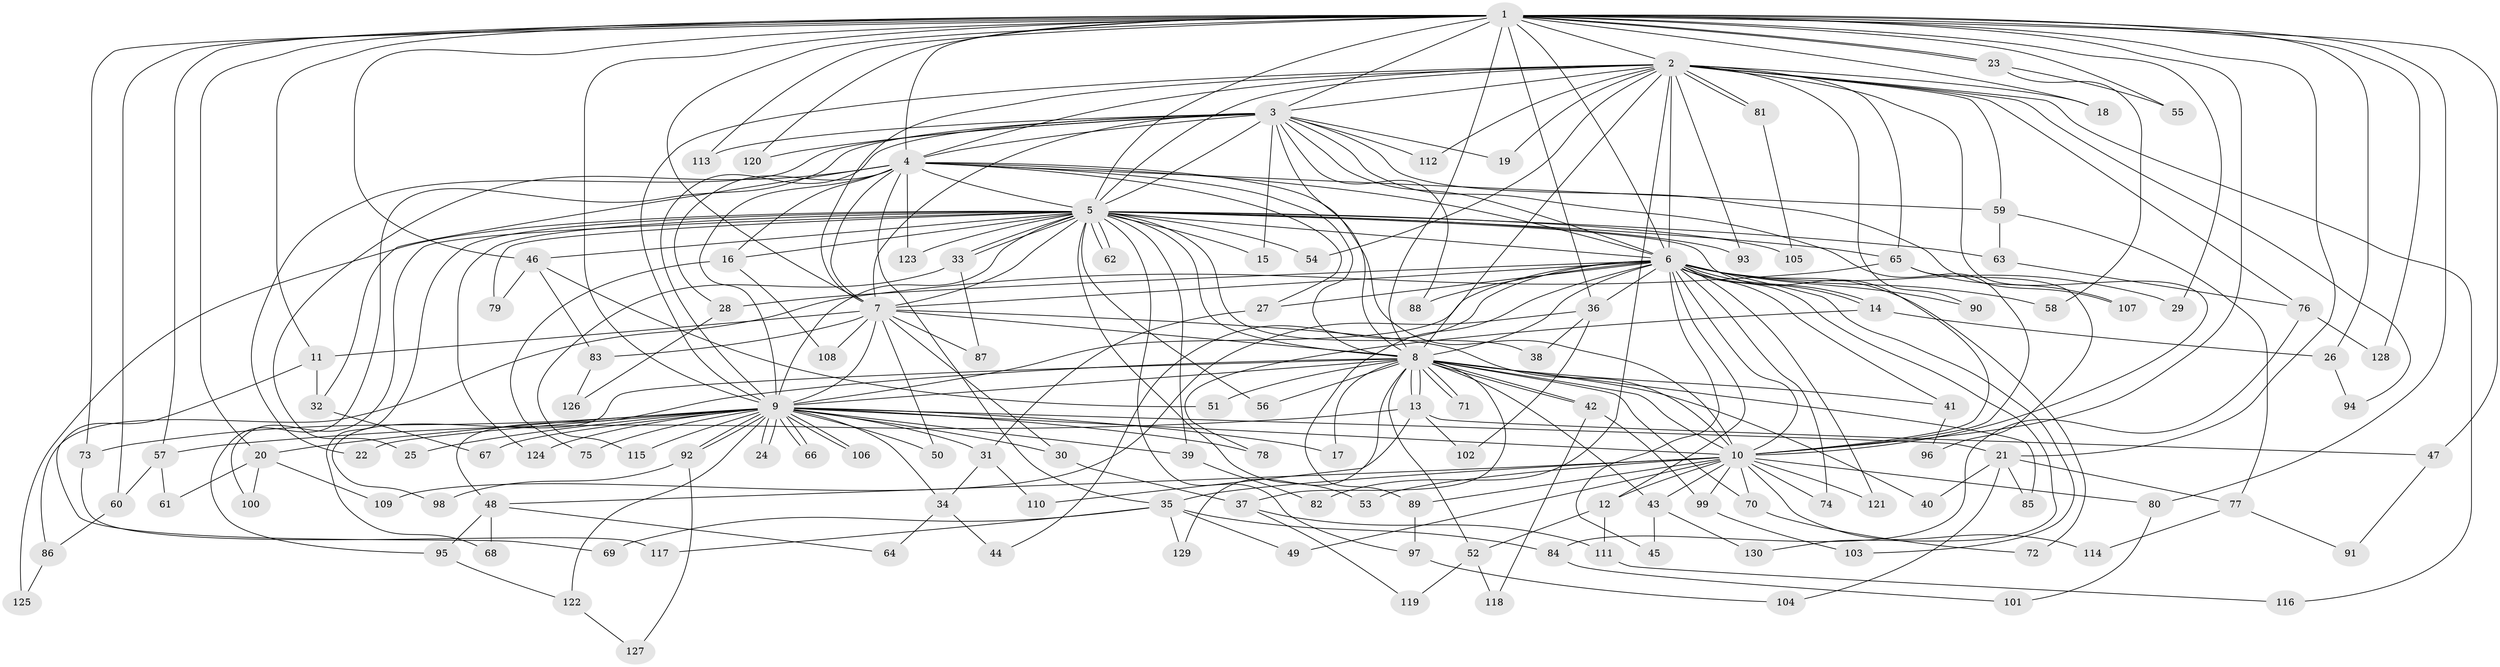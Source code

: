 // Generated by graph-tools (version 1.1) at 2025/14/03/09/25 04:14:00]
// undirected, 130 vertices, 285 edges
graph export_dot {
graph [start="1"]
  node [color=gray90,style=filled];
  1;
  2;
  3;
  4;
  5;
  6;
  7;
  8;
  9;
  10;
  11;
  12;
  13;
  14;
  15;
  16;
  17;
  18;
  19;
  20;
  21;
  22;
  23;
  24;
  25;
  26;
  27;
  28;
  29;
  30;
  31;
  32;
  33;
  34;
  35;
  36;
  37;
  38;
  39;
  40;
  41;
  42;
  43;
  44;
  45;
  46;
  47;
  48;
  49;
  50;
  51;
  52;
  53;
  54;
  55;
  56;
  57;
  58;
  59;
  60;
  61;
  62;
  63;
  64;
  65;
  66;
  67;
  68;
  69;
  70;
  71;
  72;
  73;
  74;
  75;
  76;
  77;
  78;
  79;
  80;
  81;
  82;
  83;
  84;
  85;
  86;
  87;
  88;
  89;
  90;
  91;
  92;
  93;
  94;
  95;
  96;
  97;
  98;
  99;
  100;
  101;
  102;
  103;
  104;
  105;
  106;
  107;
  108;
  109;
  110;
  111;
  112;
  113;
  114;
  115;
  116;
  117;
  118;
  119;
  120;
  121;
  122;
  123;
  124;
  125;
  126;
  127;
  128;
  129;
  130;
  1 -- 2;
  1 -- 3;
  1 -- 4;
  1 -- 5;
  1 -- 6;
  1 -- 7;
  1 -- 8;
  1 -- 9;
  1 -- 10;
  1 -- 11;
  1 -- 18;
  1 -- 20;
  1 -- 21;
  1 -- 23;
  1 -- 23;
  1 -- 26;
  1 -- 29;
  1 -- 36;
  1 -- 46;
  1 -- 47;
  1 -- 55;
  1 -- 57;
  1 -- 60;
  1 -- 73;
  1 -- 80;
  1 -- 113;
  1 -- 120;
  1 -- 128;
  2 -- 3;
  2 -- 4;
  2 -- 5;
  2 -- 6;
  2 -- 7;
  2 -- 8;
  2 -- 9;
  2 -- 10;
  2 -- 18;
  2 -- 19;
  2 -- 54;
  2 -- 59;
  2 -- 65;
  2 -- 76;
  2 -- 81;
  2 -- 81;
  2 -- 82;
  2 -- 90;
  2 -- 93;
  2 -- 94;
  2 -- 112;
  2 -- 116;
  3 -- 4;
  3 -- 5;
  3 -- 6;
  3 -- 7;
  3 -- 8;
  3 -- 9;
  3 -- 10;
  3 -- 15;
  3 -- 19;
  3 -- 22;
  3 -- 88;
  3 -- 95;
  3 -- 107;
  3 -- 112;
  3 -- 113;
  3 -- 120;
  4 -- 5;
  4 -- 6;
  4 -- 7;
  4 -- 8;
  4 -- 9;
  4 -- 10;
  4 -- 16;
  4 -- 25;
  4 -- 27;
  4 -- 28;
  4 -- 32;
  4 -- 35;
  4 -- 59;
  4 -- 123;
  5 -- 6;
  5 -- 7;
  5 -- 8;
  5 -- 9;
  5 -- 10;
  5 -- 15;
  5 -- 16;
  5 -- 33;
  5 -- 33;
  5 -- 38;
  5 -- 39;
  5 -- 46;
  5 -- 53;
  5 -- 54;
  5 -- 56;
  5 -- 62;
  5 -- 62;
  5 -- 63;
  5 -- 65;
  5 -- 68;
  5 -- 79;
  5 -- 93;
  5 -- 97;
  5 -- 100;
  5 -- 105;
  5 -- 123;
  5 -- 124;
  5 -- 125;
  6 -- 7;
  6 -- 8;
  6 -- 9;
  6 -- 10;
  6 -- 12;
  6 -- 14;
  6 -- 14;
  6 -- 27;
  6 -- 28;
  6 -- 29;
  6 -- 36;
  6 -- 41;
  6 -- 44;
  6 -- 45;
  6 -- 58;
  6 -- 72;
  6 -- 74;
  6 -- 88;
  6 -- 89;
  6 -- 90;
  6 -- 103;
  6 -- 121;
  6 -- 130;
  7 -- 8;
  7 -- 9;
  7 -- 10;
  7 -- 11;
  7 -- 30;
  7 -- 50;
  7 -- 83;
  7 -- 87;
  7 -- 108;
  8 -- 9;
  8 -- 10;
  8 -- 13;
  8 -- 13;
  8 -- 17;
  8 -- 37;
  8 -- 40;
  8 -- 41;
  8 -- 42;
  8 -- 42;
  8 -- 43;
  8 -- 48;
  8 -- 51;
  8 -- 52;
  8 -- 56;
  8 -- 70;
  8 -- 71;
  8 -- 71;
  8 -- 85;
  8 -- 98;
  8 -- 129;
  9 -- 10;
  9 -- 17;
  9 -- 20;
  9 -- 21;
  9 -- 22;
  9 -- 24;
  9 -- 24;
  9 -- 25;
  9 -- 30;
  9 -- 31;
  9 -- 34;
  9 -- 39;
  9 -- 50;
  9 -- 66;
  9 -- 66;
  9 -- 67;
  9 -- 73;
  9 -- 75;
  9 -- 78;
  9 -- 92;
  9 -- 92;
  9 -- 106;
  9 -- 106;
  9 -- 115;
  9 -- 122;
  9 -- 124;
  10 -- 12;
  10 -- 35;
  10 -- 43;
  10 -- 48;
  10 -- 49;
  10 -- 53;
  10 -- 70;
  10 -- 74;
  10 -- 80;
  10 -- 89;
  10 -- 99;
  10 -- 114;
  10 -- 121;
  11 -- 32;
  11 -- 69;
  12 -- 52;
  12 -- 111;
  13 -- 47;
  13 -- 57;
  13 -- 102;
  13 -- 110;
  14 -- 26;
  14 -- 78;
  16 -- 75;
  16 -- 108;
  20 -- 61;
  20 -- 100;
  20 -- 109;
  21 -- 40;
  21 -- 77;
  21 -- 85;
  21 -- 104;
  23 -- 55;
  23 -- 58;
  26 -- 94;
  27 -- 31;
  28 -- 126;
  30 -- 37;
  31 -- 34;
  31 -- 110;
  32 -- 67;
  33 -- 87;
  33 -- 115;
  34 -- 44;
  34 -- 64;
  35 -- 49;
  35 -- 69;
  35 -- 84;
  35 -- 117;
  35 -- 129;
  36 -- 38;
  36 -- 102;
  36 -- 109;
  37 -- 111;
  37 -- 119;
  39 -- 82;
  41 -- 96;
  42 -- 99;
  42 -- 118;
  43 -- 45;
  43 -- 130;
  46 -- 51;
  46 -- 79;
  46 -- 83;
  47 -- 91;
  48 -- 64;
  48 -- 68;
  48 -- 95;
  52 -- 118;
  52 -- 119;
  57 -- 60;
  57 -- 61;
  59 -- 63;
  59 -- 77;
  60 -- 86;
  63 -- 76;
  65 -- 86;
  65 -- 96;
  65 -- 107;
  70 -- 72;
  73 -- 117;
  76 -- 84;
  76 -- 128;
  77 -- 91;
  77 -- 114;
  80 -- 101;
  81 -- 105;
  83 -- 126;
  84 -- 101;
  86 -- 125;
  89 -- 97;
  92 -- 98;
  92 -- 127;
  95 -- 122;
  97 -- 104;
  99 -- 103;
  111 -- 116;
  122 -- 127;
}
